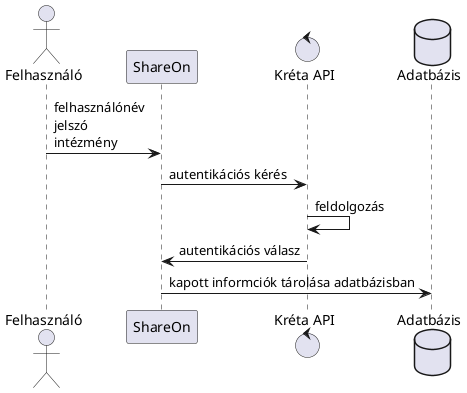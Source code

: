 @startuml

actor Felhasználó as user
participant ShareOn as site
control "Kréta API" as kreta
database Adatbázis as DB

user->site: felhasználónév\njelszó\nintézmény
site->kreta: autentikációs kérés
kreta->kreta: feldolgozás
kreta->site: autentikációs válasz
site->DB: kapott informciók tárolása adatbázisban


@enduml
